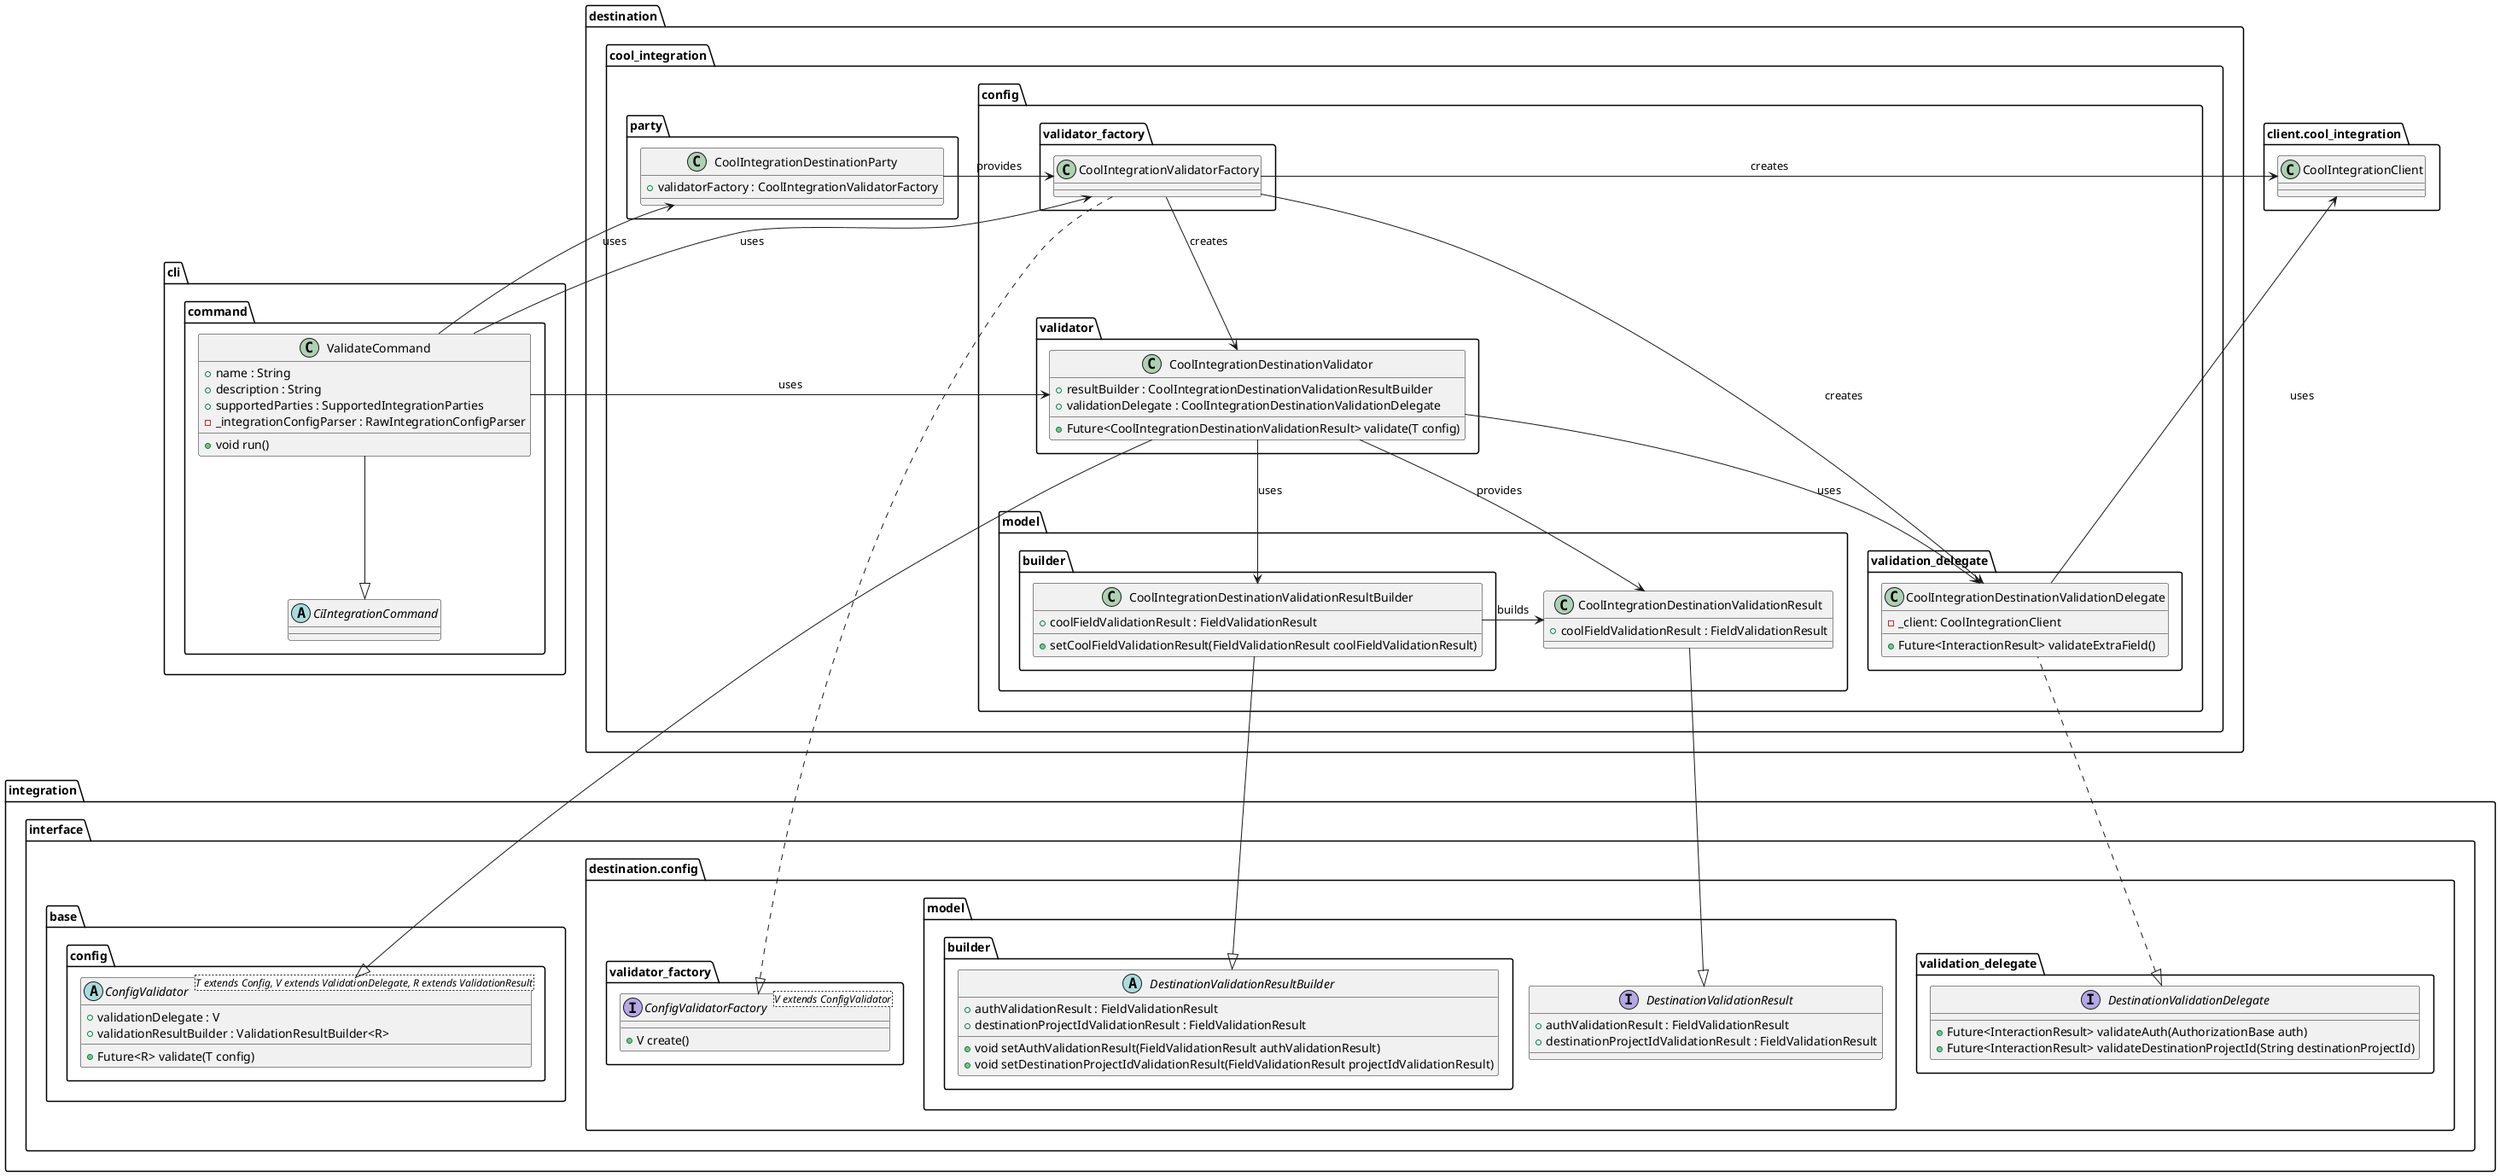 @startuml ci_integrations_config_validator_class_diagram

    package integration.interface {

        package base.config {
            abstract class ConfigValidator<T extends Config, V extends ValidationDelegate, R extends ValidationResult> {
                + validationDelegate : V
                + validationResultBuilder : ValidationResultBuilder<R>

                + Future<R> validate(T config)
            }
        }

        package destination.config as interface_config {

            package validation_delegate as interface_delegate {
                interface DestinationValidationDelegate {
                    + Future<InteractionResult> validateAuth(AuthorizationBase auth)
                    + Future<InteractionResult> validateDestinationProjectId(String destinationProjectId)
                }
            }

            package validator_factory as interface_factory {
                interface ConfigValidatorFactory<V extends ConfigValidator> {
                    + V create()
                }
            }

            package model as interface_model {
                package builder {
                    abstract class DestinationValidationResultBuilder {
                        + authValidationResult : FieldValidationResult
                        + destinationProjectIdValidationResult : FieldValidationResult

                        + void setAuthValidationResult(FieldValidationResult authValidationResult)
                        + void setDestinationProjectIdValidationResult(FieldValidationResult projectIdValidationResult)
                    }
                }

                interface DestinationValidationResult {
                    + authValidationResult : FieldValidationResult
                    + destinationProjectIdValidationResult : FieldValidationResult
                }
            }

        }
    }

    package destination.cool_integration {

        package party {
            class CoolIntegrationDestinationParty {
                + validatorFactory : CoolIntegrationValidatorFactory
            }
        }

        package config as cool_integration_config {
            package validator as cool_integration_validator {
                class CoolIntegrationDestinationValidator {
                    + resultBuilder : CoolIntegrationDestinationValidationResultBuilder
                    + validationDelegate : CoolIntegrationDestinationValidationDelegate

                    + Future<CoolIntegrationDestinationValidationResult> validate(T config)
                }
            }

            package validator_factory as cool_integration_validator_validator_factory {
                class CoolIntegrationValidatorFactory {}
            }

            package validation_delegate {
                class CoolIntegrationDestinationValidationDelegate {
                    - _client: CoolIntegrationClient

                    + Future<InteractionResult> validateExtraField()
                }
            }

            package model as cool_integration_model {
                package builder as cool_integration_builder {
                    class CoolIntegrationDestinationValidationResultBuilder {
                        + coolFieldValidationResult : FieldValidationResult

                        + setCoolFieldValidationResult(FieldValidationResult coolFieldValidationResult)
                    }
                }

                class CoolIntegrationDestinationValidationResult {
                    + coolFieldValidationResult : FieldValidationResult
                }
            }
        }
    }

    package client.cool_integration as client_cool_integration {
        class CoolIntegrationClient {}
    }

    package cli.command {
        abstract class CiIntegrationCommand {}

        class ValidateCommand {
            + name : String
            + description : String
            + supportedParties : SupportedIntegrationParties
            - _integrationConfigParser : RawIntegrationConfigParser

            + void run()
        }
    }

    CoolIntegrationDestinationValidator --> CoolIntegrationDestinationValidationDelegate : uses
    CoolIntegrationDestinationValidationDelegate --> CoolIntegrationClient : uses
    CoolIntegrationValidatorFactory --> CoolIntegrationDestinationValidator : creates
    CoolIntegrationValidatorFactory --> CoolIntegrationClient : creates
    CoolIntegrationValidatorFactory --> CoolIntegrationDestinationValidationDelegate : creates

    ValidateCommand -down-|> CiIntegrationCommand
    ValidateCommand -left-> CoolIntegrationDestinationValidator : uses
    ValidateCommand -left-> CoolIntegrationValidatorFactory : uses
    ValidateCommand -left-> CoolIntegrationDestinationParty : uses

    CoolIntegrationDestinationParty -right-> CoolIntegrationValidatorFactory : provides

    CoolIntegrationDestinationValidationDelegate .left.|> DestinationValidationDelegate
    CoolIntegrationDestinationValidationResult -down-|> DestinationValidationResult
    CoolIntegrationDestinationValidationResultBuilder -down-|> DestinationValidationResultBuilder
    
    CoolIntegrationDestinationValidator --> CoolIntegrationDestinationValidationResultBuilder : uses
    CoolIntegrationDestinationValidator --> CoolIntegrationDestinationValidationResult : provides
    CoolIntegrationDestinationValidator -down-|> ConfigValidator

    CoolIntegrationDestinationValidationResultBuilder -right-> CoolIntegrationDestinationValidationResult : builds

    CoolIntegrationValidatorFactory ..|> ConfigValidatorFactory

    CoolIntegrationValidatorFactory -[hidden]left-> CoolIntegrationClient
    DestinationValidationDelegate -[hidden]right-> DestinationValidationResult

    DestinationValidationResult -[hidden]left-> CoolIntegrationDestinationValidationResultBuilder

@enduml
